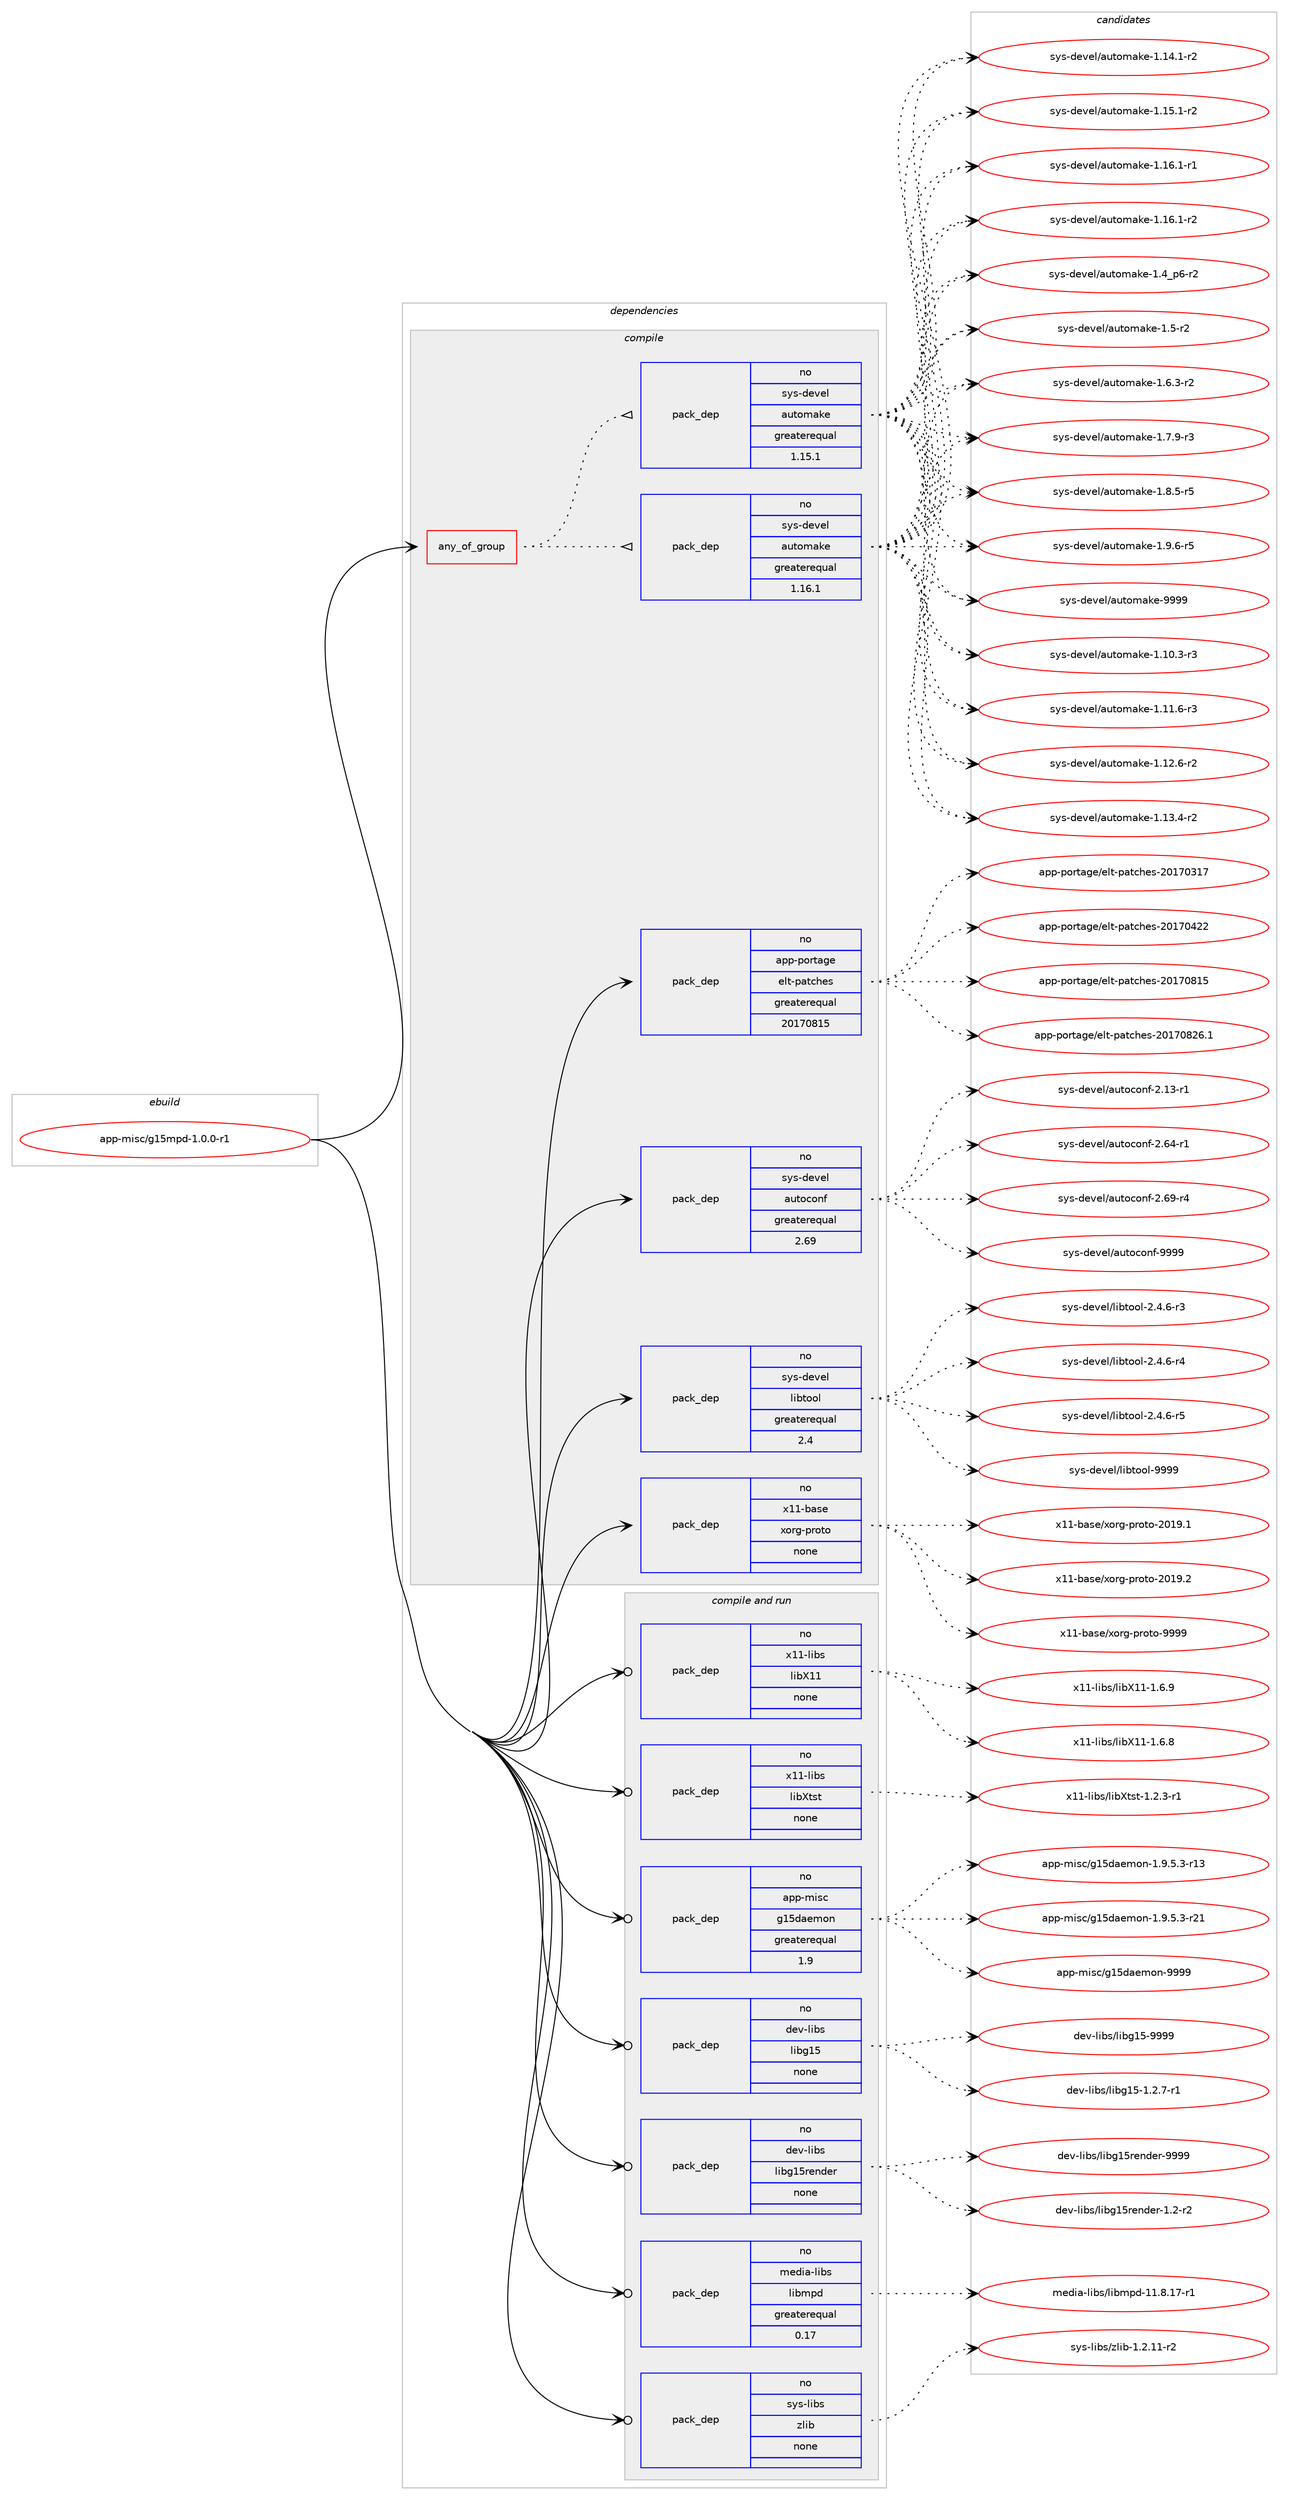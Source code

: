 digraph prolog {

# *************
# Graph options
# *************

newrank=true;
concentrate=true;
compound=true;
graph [rankdir=LR,fontname=Helvetica,fontsize=10,ranksep=1.5];#, ranksep=2.5, nodesep=0.2];
edge  [arrowhead=vee];
node  [fontname=Helvetica,fontsize=10];

# **********
# The ebuild
# **********

subgraph cluster_leftcol {
color=gray;
rank=same;
label=<<i>ebuild</i>>;
id [label="app-misc/g15mpd-1.0.0-r1", color=red, width=4, href="../app-misc/g15mpd-1.0.0-r1.svg"];
}

# ****************
# The dependencies
# ****************

subgraph cluster_midcol {
color=gray;
label=<<i>dependencies</i>>;
subgraph cluster_compile {
fillcolor="#eeeeee";
style=filled;
label=<<i>compile</i>>;
subgraph any8684 {
dependency498366 [label=<<TABLE BORDER="0" CELLBORDER="1" CELLSPACING="0" CELLPADDING="4"><TR><TD CELLPADDING="10">any_of_group</TD></TR></TABLE>>, shape=none, color=red];subgraph pack370358 {
dependency498367 [label=<<TABLE BORDER="0" CELLBORDER="1" CELLSPACING="0" CELLPADDING="4" WIDTH="220"><TR><TD ROWSPAN="6" CELLPADDING="30">pack_dep</TD></TR><TR><TD WIDTH="110">no</TD></TR><TR><TD>sys-devel</TD></TR><TR><TD>automake</TD></TR><TR><TD>greaterequal</TD></TR><TR><TD>1.16.1</TD></TR></TABLE>>, shape=none, color=blue];
}
dependency498366:e -> dependency498367:w [weight=20,style="dotted",arrowhead="oinv"];
subgraph pack370359 {
dependency498368 [label=<<TABLE BORDER="0" CELLBORDER="1" CELLSPACING="0" CELLPADDING="4" WIDTH="220"><TR><TD ROWSPAN="6" CELLPADDING="30">pack_dep</TD></TR><TR><TD WIDTH="110">no</TD></TR><TR><TD>sys-devel</TD></TR><TR><TD>automake</TD></TR><TR><TD>greaterequal</TD></TR><TR><TD>1.15.1</TD></TR></TABLE>>, shape=none, color=blue];
}
dependency498366:e -> dependency498368:w [weight=20,style="dotted",arrowhead="oinv"];
}
id:e -> dependency498366:w [weight=20,style="solid",arrowhead="vee"];
subgraph pack370360 {
dependency498369 [label=<<TABLE BORDER="0" CELLBORDER="1" CELLSPACING="0" CELLPADDING="4" WIDTH="220"><TR><TD ROWSPAN="6" CELLPADDING="30">pack_dep</TD></TR><TR><TD WIDTH="110">no</TD></TR><TR><TD>app-portage</TD></TR><TR><TD>elt-patches</TD></TR><TR><TD>greaterequal</TD></TR><TR><TD>20170815</TD></TR></TABLE>>, shape=none, color=blue];
}
id:e -> dependency498369:w [weight=20,style="solid",arrowhead="vee"];
subgraph pack370361 {
dependency498370 [label=<<TABLE BORDER="0" CELLBORDER="1" CELLSPACING="0" CELLPADDING="4" WIDTH="220"><TR><TD ROWSPAN="6" CELLPADDING="30">pack_dep</TD></TR><TR><TD WIDTH="110">no</TD></TR><TR><TD>sys-devel</TD></TR><TR><TD>autoconf</TD></TR><TR><TD>greaterequal</TD></TR><TR><TD>2.69</TD></TR></TABLE>>, shape=none, color=blue];
}
id:e -> dependency498370:w [weight=20,style="solid",arrowhead="vee"];
subgraph pack370362 {
dependency498371 [label=<<TABLE BORDER="0" CELLBORDER="1" CELLSPACING="0" CELLPADDING="4" WIDTH="220"><TR><TD ROWSPAN="6" CELLPADDING="30">pack_dep</TD></TR><TR><TD WIDTH="110">no</TD></TR><TR><TD>sys-devel</TD></TR><TR><TD>libtool</TD></TR><TR><TD>greaterequal</TD></TR><TR><TD>2.4</TD></TR></TABLE>>, shape=none, color=blue];
}
id:e -> dependency498371:w [weight=20,style="solid",arrowhead="vee"];
subgraph pack370363 {
dependency498372 [label=<<TABLE BORDER="0" CELLBORDER="1" CELLSPACING="0" CELLPADDING="4" WIDTH="220"><TR><TD ROWSPAN="6" CELLPADDING="30">pack_dep</TD></TR><TR><TD WIDTH="110">no</TD></TR><TR><TD>x11-base</TD></TR><TR><TD>xorg-proto</TD></TR><TR><TD>none</TD></TR><TR><TD></TD></TR></TABLE>>, shape=none, color=blue];
}
id:e -> dependency498372:w [weight=20,style="solid",arrowhead="vee"];
}
subgraph cluster_compileandrun {
fillcolor="#eeeeee";
style=filled;
label=<<i>compile and run</i>>;
subgraph pack370364 {
dependency498373 [label=<<TABLE BORDER="0" CELLBORDER="1" CELLSPACING="0" CELLPADDING="4" WIDTH="220"><TR><TD ROWSPAN="6" CELLPADDING="30">pack_dep</TD></TR><TR><TD WIDTH="110">no</TD></TR><TR><TD>app-misc</TD></TR><TR><TD>g15daemon</TD></TR><TR><TD>greaterequal</TD></TR><TR><TD>1.9</TD></TR></TABLE>>, shape=none, color=blue];
}
id:e -> dependency498373:w [weight=20,style="solid",arrowhead="odotvee"];
subgraph pack370365 {
dependency498374 [label=<<TABLE BORDER="0" CELLBORDER="1" CELLSPACING="0" CELLPADDING="4" WIDTH="220"><TR><TD ROWSPAN="6" CELLPADDING="30">pack_dep</TD></TR><TR><TD WIDTH="110">no</TD></TR><TR><TD>dev-libs</TD></TR><TR><TD>libg15</TD></TR><TR><TD>none</TD></TR><TR><TD></TD></TR></TABLE>>, shape=none, color=blue];
}
id:e -> dependency498374:w [weight=20,style="solid",arrowhead="odotvee"];
subgraph pack370366 {
dependency498375 [label=<<TABLE BORDER="0" CELLBORDER="1" CELLSPACING="0" CELLPADDING="4" WIDTH="220"><TR><TD ROWSPAN="6" CELLPADDING="30">pack_dep</TD></TR><TR><TD WIDTH="110">no</TD></TR><TR><TD>dev-libs</TD></TR><TR><TD>libg15render</TD></TR><TR><TD>none</TD></TR><TR><TD></TD></TR></TABLE>>, shape=none, color=blue];
}
id:e -> dependency498375:w [weight=20,style="solid",arrowhead="odotvee"];
subgraph pack370367 {
dependency498376 [label=<<TABLE BORDER="0" CELLBORDER="1" CELLSPACING="0" CELLPADDING="4" WIDTH="220"><TR><TD ROWSPAN="6" CELLPADDING="30">pack_dep</TD></TR><TR><TD WIDTH="110">no</TD></TR><TR><TD>media-libs</TD></TR><TR><TD>libmpd</TD></TR><TR><TD>greaterequal</TD></TR><TR><TD>0.17</TD></TR></TABLE>>, shape=none, color=blue];
}
id:e -> dependency498376:w [weight=20,style="solid",arrowhead="odotvee"];
subgraph pack370368 {
dependency498377 [label=<<TABLE BORDER="0" CELLBORDER="1" CELLSPACING="0" CELLPADDING="4" WIDTH="220"><TR><TD ROWSPAN="6" CELLPADDING="30">pack_dep</TD></TR><TR><TD WIDTH="110">no</TD></TR><TR><TD>sys-libs</TD></TR><TR><TD>zlib</TD></TR><TR><TD>none</TD></TR><TR><TD></TD></TR></TABLE>>, shape=none, color=blue];
}
id:e -> dependency498377:w [weight=20,style="solid",arrowhead="odotvee"];
subgraph pack370369 {
dependency498378 [label=<<TABLE BORDER="0" CELLBORDER="1" CELLSPACING="0" CELLPADDING="4" WIDTH="220"><TR><TD ROWSPAN="6" CELLPADDING="30">pack_dep</TD></TR><TR><TD WIDTH="110">no</TD></TR><TR><TD>x11-libs</TD></TR><TR><TD>libX11</TD></TR><TR><TD>none</TD></TR><TR><TD></TD></TR></TABLE>>, shape=none, color=blue];
}
id:e -> dependency498378:w [weight=20,style="solid",arrowhead="odotvee"];
subgraph pack370370 {
dependency498379 [label=<<TABLE BORDER="0" CELLBORDER="1" CELLSPACING="0" CELLPADDING="4" WIDTH="220"><TR><TD ROWSPAN="6" CELLPADDING="30">pack_dep</TD></TR><TR><TD WIDTH="110">no</TD></TR><TR><TD>x11-libs</TD></TR><TR><TD>libXtst</TD></TR><TR><TD>none</TD></TR><TR><TD></TD></TR></TABLE>>, shape=none, color=blue];
}
id:e -> dependency498379:w [weight=20,style="solid",arrowhead="odotvee"];
}
subgraph cluster_run {
fillcolor="#eeeeee";
style=filled;
label=<<i>run</i>>;
}
}

# **************
# The candidates
# **************

subgraph cluster_choices {
rank=same;
color=gray;
label=<<i>candidates</i>>;

subgraph choice370358 {
color=black;
nodesep=1;
choice11512111545100101118101108479711711611110997107101454946494846514511451 [label="sys-devel/automake-1.10.3-r3", color=red, width=4,href="../sys-devel/automake-1.10.3-r3.svg"];
choice11512111545100101118101108479711711611110997107101454946494946544511451 [label="sys-devel/automake-1.11.6-r3", color=red, width=4,href="../sys-devel/automake-1.11.6-r3.svg"];
choice11512111545100101118101108479711711611110997107101454946495046544511450 [label="sys-devel/automake-1.12.6-r2", color=red, width=4,href="../sys-devel/automake-1.12.6-r2.svg"];
choice11512111545100101118101108479711711611110997107101454946495146524511450 [label="sys-devel/automake-1.13.4-r2", color=red, width=4,href="../sys-devel/automake-1.13.4-r2.svg"];
choice11512111545100101118101108479711711611110997107101454946495246494511450 [label="sys-devel/automake-1.14.1-r2", color=red, width=4,href="../sys-devel/automake-1.14.1-r2.svg"];
choice11512111545100101118101108479711711611110997107101454946495346494511450 [label="sys-devel/automake-1.15.1-r2", color=red, width=4,href="../sys-devel/automake-1.15.1-r2.svg"];
choice11512111545100101118101108479711711611110997107101454946495446494511449 [label="sys-devel/automake-1.16.1-r1", color=red, width=4,href="../sys-devel/automake-1.16.1-r1.svg"];
choice11512111545100101118101108479711711611110997107101454946495446494511450 [label="sys-devel/automake-1.16.1-r2", color=red, width=4,href="../sys-devel/automake-1.16.1-r2.svg"];
choice115121115451001011181011084797117116111109971071014549465295112544511450 [label="sys-devel/automake-1.4_p6-r2", color=red, width=4,href="../sys-devel/automake-1.4_p6-r2.svg"];
choice11512111545100101118101108479711711611110997107101454946534511450 [label="sys-devel/automake-1.5-r2", color=red, width=4,href="../sys-devel/automake-1.5-r2.svg"];
choice115121115451001011181011084797117116111109971071014549465446514511450 [label="sys-devel/automake-1.6.3-r2", color=red, width=4,href="../sys-devel/automake-1.6.3-r2.svg"];
choice115121115451001011181011084797117116111109971071014549465546574511451 [label="sys-devel/automake-1.7.9-r3", color=red, width=4,href="../sys-devel/automake-1.7.9-r3.svg"];
choice115121115451001011181011084797117116111109971071014549465646534511453 [label="sys-devel/automake-1.8.5-r5", color=red, width=4,href="../sys-devel/automake-1.8.5-r5.svg"];
choice115121115451001011181011084797117116111109971071014549465746544511453 [label="sys-devel/automake-1.9.6-r5", color=red, width=4,href="../sys-devel/automake-1.9.6-r5.svg"];
choice115121115451001011181011084797117116111109971071014557575757 [label="sys-devel/automake-9999", color=red, width=4,href="../sys-devel/automake-9999.svg"];
dependency498367:e -> choice11512111545100101118101108479711711611110997107101454946494846514511451:w [style=dotted,weight="100"];
dependency498367:e -> choice11512111545100101118101108479711711611110997107101454946494946544511451:w [style=dotted,weight="100"];
dependency498367:e -> choice11512111545100101118101108479711711611110997107101454946495046544511450:w [style=dotted,weight="100"];
dependency498367:e -> choice11512111545100101118101108479711711611110997107101454946495146524511450:w [style=dotted,weight="100"];
dependency498367:e -> choice11512111545100101118101108479711711611110997107101454946495246494511450:w [style=dotted,weight="100"];
dependency498367:e -> choice11512111545100101118101108479711711611110997107101454946495346494511450:w [style=dotted,weight="100"];
dependency498367:e -> choice11512111545100101118101108479711711611110997107101454946495446494511449:w [style=dotted,weight="100"];
dependency498367:e -> choice11512111545100101118101108479711711611110997107101454946495446494511450:w [style=dotted,weight="100"];
dependency498367:e -> choice115121115451001011181011084797117116111109971071014549465295112544511450:w [style=dotted,weight="100"];
dependency498367:e -> choice11512111545100101118101108479711711611110997107101454946534511450:w [style=dotted,weight="100"];
dependency498367:e -> choice115121115451001011181011084797117116111109971071014549465446514511450:w [style=dotted,weight="100"];
dependency498367:e -> choice115121115451001011181011084797117116111109971071014549465546574511451:w [style=dotted,weight="100"];
dependency498367:e -> choice115121115451001011181011084797117116111109971071014549465646534511453:w [style=dotted,weight="100"];
dependency498367:e -> choice115121115451001011181011084797117116111109971071014549465746544511453:w [style=dotted,weight="100"];
dependency498367:e -> choice115121115451001011181011084797117116111109971071014557575757:w [style=dotted,weight="100"];
}
subgraph choice370359 {
color=black;
nodesep=1;
choice11512111545100101118101108479711711611110997107101454946494846514511451 [label="sys-devel/automake-1.10.3-r3", color=red, width=4,href="../sys-devel/automake-1.10.3-r3.svg"];
choice11512111545100101118101108479711711611110997107101454946494946544511451 [label="sys-devel/automake-1.11.6-r3", color=red, width=4,href="../sys-devel/automake-1.11.6-r3.svg"];
choice11512111545100101118101108479711711611110997107101454946495046544511450 [label="sys-devel/automake-1.12.6-r2", color=red, width=4,href="../sys-devel/automake-1.12.6-r2.svg"];
choice11512111545100101118101108479711711611110997107101454946495146524511450 [label="sys-devel/automake-1.13.4-r2", color=red, width=4,href="../sys-devel/automake-1.13.4-r2.svg"];
choice11512111545100101118101108479711711611110997107101454946495246494511450 [label="sys-devel/automake-1.14.1-r2", color=red, width=4,href="../sys-devel/automake-1.14.1-r2.svg"];
choice11512111545100101118101108479711711611110997107101454946495346494511450 [label="sys-devel/automake-1.15.1-r2", color=red, width=4,href="../sys-devel/automake-1.15.1-r2.svg"];
choice11512111545100101118101108479711711611110997107101454946495446494511449 [label="sys-devel/automake-1.16.1-r1", color=red, width=4,href="../sys-devel/automake-1.16.1-r1.svg"];
choice11512111545100101118101108479711711611110997107101454946495446494511450 [label="sys-devel/automake-1.16.1-r2", color=red, width=4,href="../sys-devel/automake-1.16.1-r2.svg"];
choice115121115451001011181011084797117116111109971071014549465295112544511450 [label="sys-devel/automake-1.4_p6-r2", color=red, width=4,href="../sys-devel/automake-1.4_p6-r2.svg"];
choice11512111545100101118101108479711711611110997107101454946534511450 [label="sys-devel/automake-1.5-r2", color=red, width=4,href="../sys-devel/automake-1.5-r2.svg"];
choice115121115451001011181011084797117116111109971071014549465446514511450 [label="sys-devel/automake-1.6.3-r2", color=red, width=4,href="../sys-devel/automake-1.6.3-r2.svg"];
choice115121115451001011181011084797117116111109971071014549465546574511451 [label="sys-devel/automake-1.7.9-r3", color=red, width=4,href="../sys-devel/automake-1.7.9-r3.svg"];
choice115121115451001011181011084797117116111109971071014549465646534511453 [label="sys-devel/automake-1.8.5-r5", color=red, width=4,href="../sys-devel/automake-1.8.5-r5.svg"];
choice115121115451001011181011084797117116111109971071014549465746544511453 [label="sys-devel/automake-1.9.6-r5", color=red, width=4,href="../sys-devel/automake-1.9.6-r5.svg"];
choice115121115451001011181011084797117116111109971071014557575757 [label="sys-devel/automake-9999", color=red, width=4,href="../sys-devel/automake-9999.svg"];
dependency498368:e -> choice11512111545100101118101108479711711611110997107101454946494846514511451:w [style=dotted,weight="100"];
dependency498368:e -> choice11512111545100101118101108479711711611110997107101454946494946544511451:w [style=dotted,weight="100"];
dependency498368:e -> choice11512111545100101118101108479711711611110997107101454946495046544511450:w [style=dotted,weight="100"];
dependency498368:e -> choice11512111545100101118101108479711711611110997107101454946495146524511450:w [style=dotted,weight="100"];
dependency498368:e -> choice11512111545100101118101108479711711611110997107101454946495246494511450:w [style=dotted,weight="100"];
dependency498368:e -> choice11512111545100101118101108479711711611110997107101454946495346494511450:w [style=dotted,weight="100"];
dependency498368:e -> choice11512111545100101118101108479711711611110997107101454946495446494511449:w [style=dotted,weight="100"];
dependency498368:e -> choice11512111545100101118101108479711711611110997107101454946495446494511450:w [style=dotted,weight="100"];
dependency498368:e -> choice115121115451001011181011084797117116111109971071014549465295112544511450:w [style=dotted,weight="100"];
dependency498368:e -> choice11512111545100101118101108479711711611110997107101454946534511450:w [style=dotted,weight="100"];
dependency498368:e -> choice115121115451001011181011084797117116111109971071014549465446514511450:w [style=dotted,weight="100"];
dependency498368:e -> choice115121115451001011181011084797117116111109971071014549465546574511451:w [style=dotted,weight="100"];
dependency498368:e -> choice115121115451001011181011084797117116111109971071014549465646534511453:w [style=dotted,weight="100"];
dependency498368:e -> choice115121115451001011181011084797117116111109971071014549465746544511453:w [style=dotted,weight="100"];
dependency498368:e -> choice115121115451001011181011084797117116111109971071014557575757:w [style=dotted,weight="100"];
}
subgraph choice370360 {
color=black;
nodesep=1;
choice97112112451121111141169710310147101108116451129711699104101115455048495548514955 [label="app-portage/elt-patches-20170317", color=red, width=4,href="../app-portage/elt-patches-20170317.svg"];
choice97112112451121111141169710310147101108116451129711699104101115455048495548525050 [label="app-portage/elt-patches-20170422", color=red, width=4,href="../app-portage/elt-patches-20170422.svg"];
choice97112112451121111141169710310147101108116451129711699104101115455048495548564953 [label="app-portage/elt-patches-20170815", color=red, width=4,href="../app-portage/elt-patches-20170815.svg"];
choice971121124511211111411697103101471011081164511297116991041011154550484955485650544649 [label="app-portage/elt-patches-20170826.1", color=red, width=4,href="../app-portage/elt-patches-20170826.1.svg"];
dependency498369:e -> choice97112112451121111141169710310147101108116451129711699104101115455048495548514955:w [style=dotted,weight="100"];
dependency498369:e -> choice97112112451121111141169710310147101108116451129711699104101115455048495548525050:w [style=dotted,weight="100"];
dependency498369:e -> choice97112112451121111141169710310147101108116451129711699104101115455048495548564953:w [style=dotted,weight="100"];
dependency498369:e -> choice971121124511211111411697103101471011081164511297116991041011154550484955485650544649:w [style=dotted,weight="100"];
}
subgraph choice370361 {
color=black;
nodesep=1;
choice1151211154510010111810110847971171161119911111010245504649514511449 [label="sys-devel/autoconf-2.13-r1", color=red, width=4,href="../sys-devel/autoconf-2.13-r1.svg"];
choice1151211154510010111810110847971171161119911111010245504654524511449 [label="sys-devel/autoconf-2.64-r1", color=red, width=4,href="../sys-devel/autoconf-2.64-r1.svg"];
choice1151211154510010111810110847971171161119911111010245504654574511452 [label="sys-devel/autoconf-2.69-r4", color=red, width=4,href="../sys-devel/autoconf-2.69-r4.svg"];
choice115121115451001011181011084797117116111991111101024557575757 [label="sys-devel/autoconf-9999", color=red, width=4,href="../sys-devel/autoconf-9999.svg"];
dependency498370:e -> choice1151211154510010111810110847971171161119911111010245504649514511449:w [style=dotted,weight="100"];
dependency498370:e -> choice1151211154510010111810110847971171161119911111010245504654524511449:w [style=dotted,weight="100"];
dependency498370:e -> choice1151211154510010111810110847971171161119911111010245504654574511452:w [style=dotted,weight="100"];
dependency498370:e -> choice115121115451001011181011084797117116111991111101024557575757:w [style=dotted,weight="100"];
}
subgraph choice370362 {
color=black;
nodesep=1;
choice1151211154510010111810110847108105981161111111084550465246544511451 [label="sys-devel/libtool-2.4.6-r3", color=red, width=4,href="../sys-devel/libtool-2.4.6-r3.svg"];
choice1151211154510010111810110847108105981161111111084550465246544511452 [label="sys-devel/libtool-2.4.6-r4", color=red, width=4,href="../sys-devel/libtool-2.4.6-r4.svg"];
choice1151211154510010111810110847108105981161111111084550465246544511453 [label="sys-devel/libtool-2.4.6-r5", color=red, width=4,href="../sys-devel/libtool-2.4.6-r5.svg"];
choice1151211154510010111810110847108105981161111111084557575757 [label="sys-devel/libtool-9999", color=red, width=4,href="../sys-devel/libtool-9999.svg"];
dependency498371:e -> choice1151211154510010111810110847108105981161111111084550465246544511451:w [style=dotted,weight="100"];
dependency498371:e -> choice1151211154510010111810110847108105981161111111084550465246544511452:w [style=dotted,weight="100"];
dependency498371:e -> choice1151211154510010111810110847108105981161111111084550465246544511453:w [style=dotted,weight="100"];
dependency498371:e -> choice1151211154510010111810110847108105981161111111084557575757:w [style=dotted,weight="100"];
}
subgraph choice370363 {
color=black;
nodesep=1;
choice1204949459897115101471201111141034511211411111611145504849574649 [label="x11-base/xorg-proto-2019.1", color=red, width=4,href="../x11-base/xorg-proto-2019.1.svg"];
choice1204949459897115101471201111141034511211411111611145504849574650 [label="x11-base/xorg-proto-2019.2", color=red, width=4,href="../x11-base/xorg-proto-2019.2.svg"];
choice120494945989711510147120111114103451121141111161114557575757 [label="x11-base/xorg-proto-9999", color=red, width=4,href="../x11-base/xorg-proto-9999.svg"];
dependency498372:e -> choice1204949459897115101471201111141034511211411111611145504849574649:w [style=dotted,weight="100"];
dependency498372:e -> choice1204949459897115101471201111141034511211411111611145504849574650:w [style=dotted,weight="100"];
dependency498372:e -> choice120494945989711510147120111114103451121141111161114557575757:w [style=dotted,weight="100"];
}
subgraph choice370364 {
color=black;
nodesep=1;
choice971121124510910511599471034953100971011091111104549465746534651451144951 [label="app-misc/g15daemon-1.9.5.3-r13", color=red, width=4,href="../app-misc/g15daemon-1.9.5.3-r13.svg"];
choice971121124510910511599471034953100971011091111104549465746534651451145049 [label="app-misc/g15daemon-1.9.5.3-r21", color=red, width=4,href="../app-misc/g15daemon-1.9.5.3-r21.svg"];
choice971121124510910511599471034953100971011091111104557575757 [label="app-misc/g15daemon-9999", color=red, width=4,href="../app-misc/g15daemon-9999.svg"];
dependency498373:e -> choice971121124510910511599471034953100971011091111104549465746534651451144951:w [style=dotted,weight="100"];
dependency498373:e -> choice971121124510910511599471034953100971011091111104549465746534651451145049:w [style=dotted,weight="100"];
dependency498373:e -> choice971121124510910511599471034953100971011091111104557575757:w [style=dotted,weight="100"];
}
subgraph choice370365 {
color=black;
nodesep=1;
choice1001011184510810598115471081059810349534549465046554511449 [label="dev-libs/libg15-1.2.7-r1", color=red, width=4,href="../dev-libs/libg15-1.2.7-r1.svg"];
choice1001011184510810598115471081059810349534557575757 [label="dev-libs/libg15-9999", color=red, width=4,href="../dev-libs/libg15-9999.svg"];
dependency498374:e -> choice1001011184510810598115471081059810349534549465046554511449:w [style=dotted,weight="100"];
dependency498374:e -> choice1001011184510810598115471081059810349534557575757:w [style=dotted,weight="100"];
}
subgraph choice370366 {
color=black;
nodesep=1;
choice100101118451081059811547108105981034953114101110100101114454946504511450 [label="dev-libs/libg15render-1.2-r2", color=red, width=4,href="../dev-libs/libg15render-1.2-r2.svg"];
choice1001011184510810598115471081059810349531141011101001011144557575757 [label="dev-libs/libg15render-9999", color=red, width=4,href="../dev-libs/libg15render-9999.svg"];
dependency498375:e -> choice100101118451081059811547108105981034953114101110100101114454946504511450:w [style=dotted,weight="100"];
dependency498375:e -> choice1001011184510810598115471081059810349531141011101001011144557575757:w [style=dotted,weight="100"];
}
subgraph choice370367 {
color=black;
nodesep=1;
choice109101100105974510810598115471081059810911210045494946564649554511449 [label="media-libs/libmpd-11.8.17-r1", color=red, width=4,href="../media-libs/libmpd-11.8.17-r1.svg"];
dependency498376:e -> choice109101100105974510810598115471081059810911210045494946564649554511449:w [style=dotted,weight="100"];
}
subgraph choice370368 {
color=black;
nodesep=1;
choice11512111545108105981154712210810598454946504649494511450 [label="sys-libs/zlib-1.2.11-r2", color=red, width=4,href="../sys-libs/zlib-1.2.11-r2.svg"];
dependency498377:e -> choice11512111545108105981154712210810598454946504649494511450:w [style=dotted,weight="100"];
}
subgraph choice370369 {
color=black;
nodesep=1;
choice120494945108105981154710810598884949454946544656 [label="x11-libs/libX11-1.6.8", color=red, width=4,href="../x11-libs/libX11-1.6.8.svg"];
choice120494945108105981154710810598884949454946544657 [label="x11-libs/libX11-1.6.9", color=red, width=4,href="../x11-libs/libX11-1.6.9.svg"];
dependency498378:e -> choice120494945108105981154710810598884949454946544656:w [style=dotted,weight="100"];
dependency498378:e -> choice120494945108105981154710810598884949454946544657:w [style=dotted,weight="100"];
}
subgraph choice370370 {
color=black;
nodesep=1;
choice120494945108105981154710810598881161151164549465046514511449 [label="x11-libs/libXtst-1.2.3-r1", color=red, width=4,href="../x11-libs/libXtst-1.2.3-r1.svg"];
dependency498379:e -> choice120494945108105981154710810598881161151164549465046514511449:w [style=dotted,weight="100"];
}
}

}
